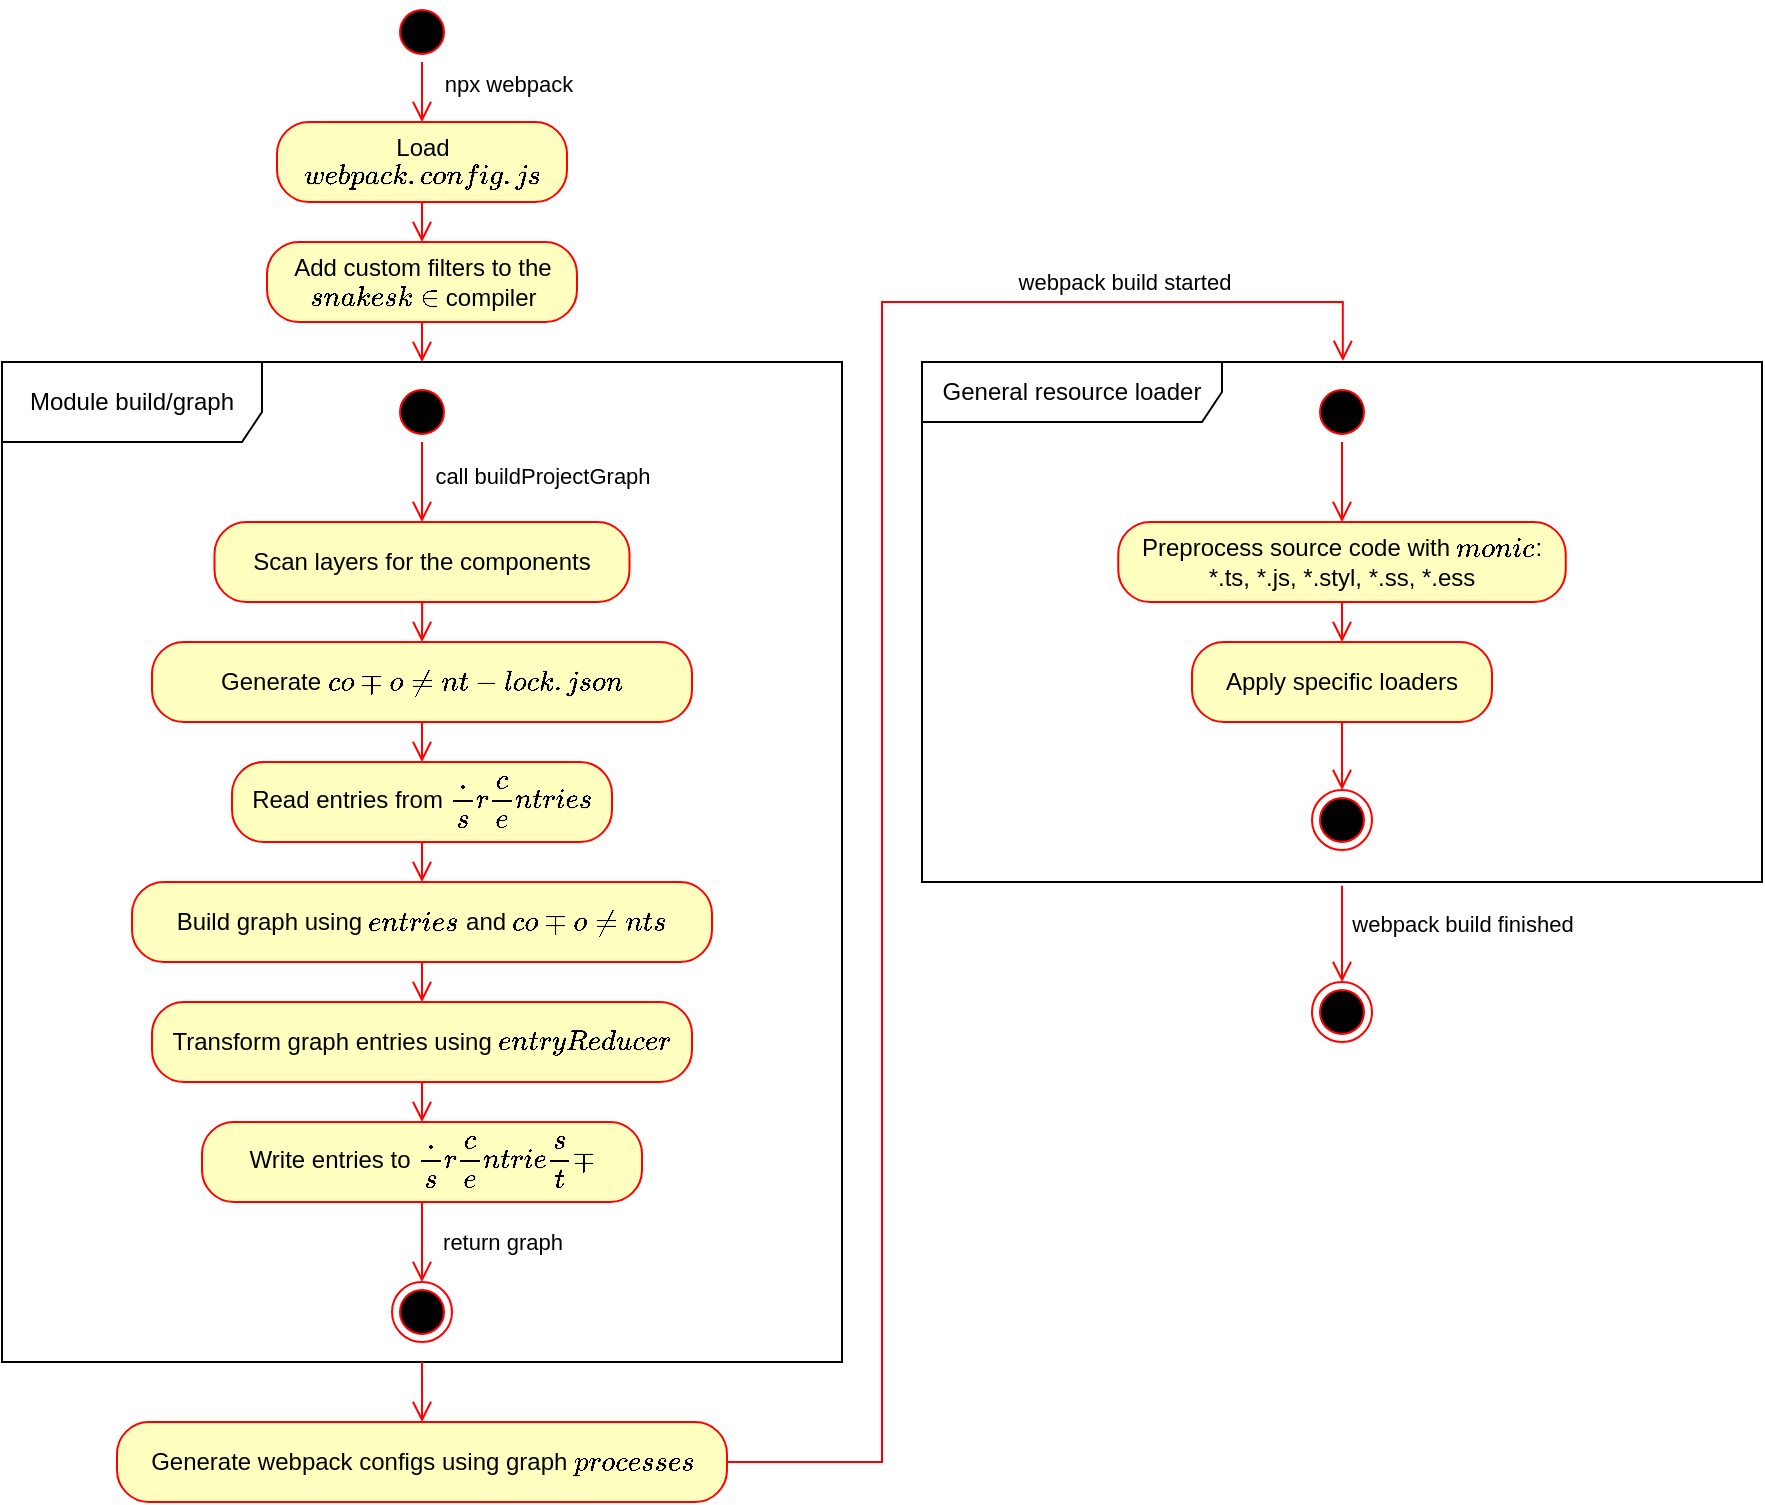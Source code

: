<mxfile version="21.5.2" type="device">
  <diagram id="MO36SUX-phx2zP9oF5MO" name="Diagram">
    <mxGraphModel dx="1013" dy="595" grid="1" gridSize="10" guides="1" tooltips="1" connect="1" arrows="1" fold="1" page="1" pageScale="1" pageWidth="1169" pageHeight="827" math="0" shadow="0">
      <root>
        <mxCell id="0" />
        <mxCell id="1" parent="0" />
        <mxCell id="o0qLOKtc2_3s7QAt51XD-1" value="" style="ellipse;html=1;shape=startState;fillColor=#000000;strokeColor=#ff0000;" parent="1" vertex="1">
          <mxGeometry x="340" y="30" width="30" height="30" as="geometry" />
        </mxCell>
        <mxCell id="o0qLOKtc2_3s7QAt51XD-2" value="npx webpack" style="edgeStyle=orthogonalEdgeStyle;html=1;verticalAlign=bottom;endArrow=open;endSize=8;strokeColor=#ff0000;rounded=0;entryX=0.5;entryY=0;entryDx=0;entryDy=0;labelBackgroundColor=none;" parent="1" source="o0qLOKtc2_3s7QAt51XD-1" target="o0qLOKtc2_3s7QAt51XD-8" edge="1">
          <mxGeometry x="0.333" y="43" relative="1" as="geometry">
            <mxPoint x="325" y="55" as="targetPoint" />
            <mxPoint as="offset" />
          </mxGeometry>
        </mxCell>
        <mxCell id="o0qLOKtc2_3s7QAt51XD-8" value="Load `webpack.config.js`" style="rounded=1;whiteSpace=wrap;html=1;arcSize=40;fontColor=#000000;fillColor=#ffffc0;strokeColor=#ff0000;" parent="1" vertex="1">
          <mxGeometry x="282.5" y="90" width="145" height="40" as="geometry" />
        </mxCell>
        <mxCell id="o0qLOKtc2_3s7QAt51XD-9" value="" style="edgeStyle=orthogonalEdgeStyle;html=1;verticalAlign=bottom;endArrow=open;endSize=8;strokeColor=#ff0000;rounded=0;entryX=0.5;entryY=0;entryDx=0;entryDy=0;exitX=0.5;exitY=1;exitDx=0;exitDy=0;" parent="1" source="o0qLOKtc2_3s7QAt51XD-8" target="1CdYHY1DXBlxS5NRej0N-1" edge="1">
          <mxGeometry relative="1" as="geometry">
            <mxPoint x="659" y="90" as="targetPoint" />
          </mxGeometry>
        </mxCell>
        <mxCell id="1CdYHY1DXBlxS5NRej0N-1" value="Add custom filters to the `snakeskin` compiler" style="rounded=1;whiteSpace=wrap;html=1;arcSize=40;fontColor=#000000;fillColor=#ffffc0;strokeColor=#ff0000;" parent="1" vertex="1">
          <mxGeometry x="277.5" y="150" width="155" height="40" as="geometry" />
        </mxCell>
        <mxCell id="1CdYHY1DXBlxS5NRej0N-2" value="" style="edgeStyle=orthogonalEdgeStyle;html=1;verticalAlign=bottom;endArrow=open;endSize=8;strokeColor=#ff0000;rounded=0;" parent="1" source="1CdYHY1DXBlxS5NRej0N-1" target="DqJeprJjZf3M_tLrTng0-1" edge="1">
          <mxGeometry relative="1" as="geometry">
            <mxPoint x="755" y="70" as="targetPoint" />
          </mxGeometry>
        </mxCell>
        <mxCell id="qnqlYDa25HVsb-79lkzc-43" value="" style="group" parent="1" vertex="1" connectable="0">
          <mxGeometry x="145" y="210" width="420" height="500" as="geometry" />
        </mxCell>
        <mxCell id="DqJeprJjZf3M_tLrTng0-1" value="Module build/graph" style="shape=umlFrame;whiteSpace=wrap;html=1;pointerEvents=0;width=130;height=40;" parent="qnqlYDa25HVsb-79lkzc-43" vertex="1">
          <mxGeometry width="420" height="500" as="geometry" />
        </mxCell>
        <mxCell id="qnqlYDa25HVsb-79lkzc-1" value="" style="ellipse;html=1;shape=endState;fillColor=#000000;strokeColor=#ff0000;" parent="qnqlYDa25HVsb-79lkzc-43" vertex="1">
          <mxGeometry x="195" y="460" width="30" height="30" as="geometry" />
        </mxCell>
        <mxCell id="qnqlYDa25HVsb-79lkzc-2" value="" style="ellipse;html=1;shape=startState;fillColor=#000000;strokeColor=#ff0000;" parent="qnqlYDa25HVsb-79lkzc-43" vertex="1">
          <mxGeometry x="195" y="10" width="30" height="30" as="geometry" />
        </mxCell>
        <mxCell id="qnqlYDa25HVsb-79lkzc-3" value="" style="edgeStyle=orthogonalEdgeStyle;html=1;verticalAlign=bottom;endArrow=open;endSize=8;strokeColor=#ff0000;rounded=0;entryX=0.5;entryY=0;entryDx=0;entryDy=0;exitX=0.5;exitY=1;exitDx=0;exitDy=0;" parent="qnqlYDa25HVsb-79lkzc-43" source="qnqlYDa25HVsb-79lkzc-2" target="qnqlYDa25HVsb-79lkzc-5" edge="1">
          <mxGeometry relative="1" as="geometry">
            <mxPoint x="209.6" y="54.0" as="targetPoint" />
            <mxPoint x="210" y="30" as="sourcePoint" />
            <Array as="points" />
          </mxGeometry>
        </mxCell>
        <mxCell id="qnqlYDa25HVsb-79lkzc-36" value="call buildProjectGraph" style="edgeLabel;html=1;align=center;verticalAlign=middle;resizable=0;points=[];labelBackgroundColor=none;" parent="qnqlYDa25HVsb-79lkzc-3" vertex="1" connectable="0">
          <mxGeometry x="-0.18" relative="1" as="geometry">
            <mxPoint x="60" as="offset" />
          </mxGeometry>
        </mxCell>
        <mxCell id="qnqlYDa25HVsb-79lkzc-5" value="Scan layers for the components" style="rounded=1;whiteSpace=wrap;html=1;arcSize=40;fontColor=#000000;fillColor=#ffffc0;strokeColor=#ff0000;" parent="qnqlYDa25HVsb-79lkzc-43" vertex="1">
          <mxGeometry x="106.25" y="80" width="207.5" height="40" as="geometry" />
        </mxCell>
        <mxCell id="qnqlYDa25HVsb-79lkzc-6" value="" style="edgeStyle=orthogonalEdgeStyle;html=1;verticalAlign=bottom;endArrow=open;endSize=8;strokeColor=#ff0000;rounded=0;entryX=0.5;entryY=0;entryDx=0;entryDy=0;" parent="qnqlYDa25HVsb-79lkzc-43" source="qnqlYDa25HVsb-79lkzc-5" target="qnqlYDa25HVsb-79lkzc-7" edge="1">
          <mxGeometry relative="1" as="geometry">
            <mxPoint x="255" y="385" as="targetPoint" />
          </mxGeometry>
        </mxCell>
        <mxCell id="qnqlYDa25HVsb-79lkzc-7" value="Generate `component-lock.json`" style="rounded=1;whiteSpace=wrap;html=1;arcSize=40;fontColor=#000000;fillColor=#ffffc0;strokeColor=#ff0000;" parent="qnqlYDa25HVsb-79lkzc-43" vertex="1">
          <mxGeometry x="75" y="140" width="270" height="40" as="geometry" />
        </mxCell>
        <mxCell id="qnqlYDa25HVsb-79lkzc-8" value="" style="edgeStyle=orthogonalEdgeStyle;html=1;verticalAlign=bottom;endArrow=open;endSize=8;strokeColor=#ff0000;rounded=0;entryX=0.5;entryY=0;entryDx=0;entryDy=0;exitX=0.5;exitY=1;exitDx=0;exitDy=0;" parent="qnqlYDa25HVsb-79lkzc-43" source="qnqlYDa25HVsb-79lkzc-7" target="qnqlYDa25HVsb-79lkzc-21" edge="1">
          <mxGeometry relative="1" as="geometry">
            <mxPoint x="225" y="390" as="targetPoint" />
          </mxGeometry>
        </mxCell>
        <mxCell id="qnqlYDa25HVsb-79lkzc-21" value="Read entries from `./src/entries`" style="rounded=1;whiteSpace=wrap;html=1;arcSize=40;fontColor=#000000;fillColor=#ffffc0;strokeColor=#ff0000;" parent="qnqlYDa25HVsb-79lkzc-43" vertex="1">
          <mxGeometry x="115" y="200" width="190" height="40" as="geometry" />
        </mxCell>
        <mxCell id="qnqlYDa25HVsb-79lkzc-22" value="Transform graph entries using `entryReducer`" style="rounded=1;whiteSpace=wrap;html=1;arcSize=40;fontColor=#000000;fillColor=#ffffc0;strokeColor=#ff0000;" parent="qnqlYDa25HVsb-79lkzc-43" vertex="1">
          <mxGeometry x="75" y="320" width="270" height="40" as="geometry" />
        </mxCell>
        <mxCell id="qnqlYDa25HVsb-79lkzc-23" value="Write entries to `./src/entries/tmp`" style="rounded=1;whiteSpace=wrap;html=1;arcSize=40;fontColor=#000000;fillColor=#ffffc0;strokeColor=#ff0000;" parent="qnqlYDa25HVsb-79lkzc-43" vertex="1">
          <mxGeometry x="100" y="380" width="220" height="40" as="geometry" />
        </mxCell>
        <mxCell id="qnqlYDa25HVsb-79lkzc-25" value="" style="edgeStyle=orthogonalEdgeStyle;html=1;verticalAlign=bottom;endArrow=open;endSize=8;strokeColor=#ff0000;rounded=0;exitX=0.5;exitY=1;exitDx=0;exitDy=0;entryX=0.5;entryY=0;entryDx=0;entryDy=0;" parent="qnqlYDa25HVsb-79lkzc-43" source="qnqlYDa25HVsb-79lkzc-21" target="qnqlYDa25HVsb-79lkzc-30" edge="1">
          <mxGeometry relative="1" as="geometry">
            <mxPoint x="185" y="330" as="targetPoint" />
            <mxPoint x="337.5" y="290" as="sourcePoint" />
            <Array as="points">
              <mxPoint x="210" y="260" />
              <mxPoint x="210" y="260" />
            </Array>
          </mxGeometry>
        </mxCell>
        <mxCell id="qnqlYDa25HVsb-79lkzc-27" value="" style="edgeStyle=orthogonalEdgeStyle;html=1;verticalAlign=bottom;endArrow=open;endSize=8;strokeColor=#ff0000;rounded=0;exitX=0.5;exitY=1;exitDx=0;exitDy=0;" parent="qnqlYDa25HVsb-79lkzc-43" source="qnqlYDa25HVsb-79lkzc-22" target="qnqlYDa25HVsb-79lkzc-23" edge="1">
          <mxGeometry relative="1" as="geometry">
            <mxPoint x="195" y="350" as="targetPoint" />
            <mxPoint x="195" y="330" as="sourcePoint" />
          </mxGeometry>
        </mxCell>
        <mxCell id="qnqlYDa25HVsb-79lkzc-30" value="Build graph using `entries` and `components`" style="rounded=1;whiteSpace=wrap;html=1;arcSize=40;fontColor=#000000;fillColor=#ffffc0;strokeColor=#ff0000;" parent="qnqlYDa25HVsb-79lkzc-43" vertex="1">
          <mxGeometry x="65" y="260" width="290" height="40" as="geometry" />
        </mxCell>
        <mxCell id="qnqlYDa25HVsb-79lkzc-31" value="" style="edgeStyle=orthogonalEdgeStyle;html=1;verticalAlign=bottom;endArrow=open;endSize=8;strokeColor=#ff0000;rounded=0;entryX=0.5;entryY=0;entryDx=0;entryDy=0;" parent="qnqlYDa25HVsb-79lkzc-43" source="qnqlYDa25HVsb-79lkzc-30" target="qnqlYDa25HVsb-79lkzc-22" edge="1">
          <mxGeometry relative="1" as="geometry">
            <mxPoint x="340" y="440" as="targetPoint" />
          </mxGeometry>
        </mxCell>
        <mxCell id="qnqlYDa25HVsb-79lkzc-33" value="" style="edgeStyle=orthogonalEdgeStyle;html=1;verticalAlign=bottom;endArrow=open;endSize=8;strokeColor=#ff0000;rounded=0;exitX=0.5;exitY=1;exitDx=0;exitDy=0;" parent="qnqlYDa25HVsb-79lkzc-43" source="qnqlYDa25HVsb-79lkzc-23" target="qnqlYDa25HVsb-79lkzc-1" edge="1">
          <mxGeometry relative="1" as="geometry">
            <mxPoint x="220" y="390" as="targetPoint" />
            <mxPoint x="220" y="370" as="sourcePoint" />
          </mxGeometry>
        </mxCell>
        <mxCell id="qnqlYDa25HVsb-79lkzc-35" value="return graph" style="edgeLabel;html=1;align=center;verticalAlign=middle;resizable=0;points=[];labelBackgroundColor=none;" parent="qnqlYDa25HVsb-79lkzc-33" vertex="1" connectable="0">
          <mxGeometry x="-0.213" y="-1" relative="1" as="geometry">
            <mxPoint x="41" y="4" as="offset" />
          </mxGeometry>
        </mxCell>
        <mxCell id="qnqlYDa25HVsb-79lkzc-44" value="" style="edgeStyle=orthogonalEdgeStyle;html=1;verticalAlign=bottom;endArrow=open;endSize=8;strokeColor=#ff0000;rounded=0;entryX=0.5;entryY=0;entryDx=0;entryDy=0;" parent="1" source="DqJeprJjZf3M_tLrTng0-1" target="qnqlYDa25HVsb-79lkzc-45" edge="1">
          <mxGeometry relative="1" as="geometry">
            <mxPoint x="365" y="160" as="targetPoint" />
            <mxPoint x="365" y="140" as="sourcePoint" />
          </mxGeometry>
        </mxCell>
        <mxCell id="qnqlYDa25HVsb-79lkzc-45" value="Generate webpack configs using graph `processes`" style="rounded=1;whiteSpace=wrap;html=1;arcSize=40;fontColor=#000000;fillColor=#ffffc0;strokeColor=#ff0000;" parent="1" vertex="1">
          <mxGeometry x="202.5" y="740" width="305" height="40" as="geometry" />
        </mxCell>
        <mxCell id="qnqlYDa25HVsb-79lkzc-46" value="" style="edgeStyle=orthogonalEdgeStyle;html=1;verticalAlign=bottom;endArrow=open;endSize=8;strokeColor=#ff0000;rounded=0;exitX=1;exitY=0.5;exitDx=0;exitDy=0;entryX=0.501;entryY=-0.002;entryDx=0;entryDy=0;entryPerimeter=0;" parent="1" source="qnqlYDa25HVsb-79lkzc-45" target="qnqlYDa25HVsb-79lkzc-42" edge="1">
          <mxGeometry relative="1" as="geometry">
            <mxPoint x="815" y="700" as="targetPoint" />
            <Array as="points">
              <mxPoint x="585" y="760" />
              <mxPoint x="585" y="180" />
              <mxPoint x="815" y="180" />
            </Array>
          </mxGeometry>
        </mxCell>
        <mxCell id="dblnGr5OLP8E2wwCGFug-3" value="webpack build started" style="edgeLabel;html=1;align=center;verticalAlign=middle;resizable=0;points=[];labelBackgroundColor=none;" vertex="1" connectable="0" parent="qnqlYDa25HVsb-79lkzc-46">
          <mxGeometry x="0.794" y="-1" relative="1" as="geometry">
            <mxPoint x="-45" y="-11" as="offset" />
          </mxGeometry>
        </mxCell>
        <mxCell id="dblnGr5OLP8E2wwCGFug-11" value="" style="ellipse;html=1;shape=endState;fillColor=#000000;strokeColor=#ff0000;" vertex="1" parent="1">
          <mxGeometry x="800" y="520" width="30" height="30" as="geometry" />
        </mxCell>
        <mxCell id="dblnGr5OLP8E2wwCGFug-12" value="" style="edgeStyle=orthogonalEdgeStyle;html=1;verticalAlign=bottom;endArrow=open;endSize=8;strokeColor=#ff0000;rounded=0;entryX=0.5;entryY=0;entryDx=0;entryDy=0;exitX=0.5;exitY=1.007;exitDx=0;exitDy=0;exitPerimeter=0;" edge="1" parent="1" source="qnqlYDa25HVsb-79lkzc-42" target="dblnGr5OLP8E2wwCGFug-11">
          <mxGeometry relative="1" as="geometry">
            <mxPoint x="825" y="434" as="targetPoint" />
            <mxPoint x="845" y="490" as="sourcePoint" />
          </mxGeometry>
        </mxCell>
        <mxCell id="dblnGr5OLP8E2wwCGFug-13" value="webpack build finished" style="edgeLabel;html=1;align=center;verticalAlign=middle;resizable=0;points=[];labelBackgroundColor=none;" vertex="1" connectable="0" parent="dblnGr5OLP8E2wwCGFug-12">
          <mxGeometry x="-0.235" y="2" relative="1" as="geometry">
            <mxPoint x="58" as="offset" />
          </mxGeometry>
        </mxCell>
        <mxCell id="dblnGr5OLP8E2wwCGFug-14" value="" style="group" vertex="1" connectable="0" parent="1">
          <mxGeometry x="605" y="210" width="420" height="260" as="geometry" />
        </mxCell>
        <mxCell id="qnqlYDa25HVsb-79lkzc-42" value="General resource loader" style="shape=umlFrame;whiteSpace=wrap;html=1;pointerEvents=0;width=150;height=30;" parent="dblnGr5OLP8E2wwCGFug-14" vertex="1">
          <mxGeometry width="420" height="260" as="geometry" />
        </mxCell>
        <mxCell id="qnqlYDa25HVsb-79lkzc-48" value="" style="ellipse;html=1;shape=startState;fillColor=#000000;strokeColor=#ff0000;" parent="dblnGr5OLP8E2wwCGFug-14" vertex="1">
          <mxGeometry x="195" y="10" width="30" height="30" as="geometry" />
        </mxCell>
        <mxCell id="qnqlYDa25HVsb-79lkzc-49" value="" style="edgeStyle=orthogonalEdgeStyle;html=1;verticalAlign=bottom;endArrow=open;endSize=8;strokeColor=#ff0000;rounded=0;entryX=0.5;entryY=0;entryDx=0;entryDy=0;" parent="dblnGr5OLP8E2wwCGFug-14" source="qnqlYDa25HVsb-79lkzc-48" edge="1" target="dblnGr5OLP8E2wwCGFug-5">
          <mxGeometry relative="1" as="geometry">
            <mxPoint x="210" y="100" as="targetPoint" />
          </mxGeometry>
        </mxCell>
        <mxCell id="dblnGr5OLP8E2wwCGFug-5" value="Preprocess source code with `monic`:&lt;br&gt;*.ts, *.js, *.styl, *.ss, *.ess" style="rounded=1;whiteSpace=wrap;html=1;arcSize=40;fontColor=#000000;fillColor=#ffffc0;strokeColor=#ff0000;" vertex="1" parent="dblnGr5OLP8E2wwCGFug-14">
          <mxGeometry x="98.13" y="80" width="223.75" height="40" as="geometry" />
        </mxCell>
        <mxCell id="dblnGr5OLP8E2wwCGFug-6" value="Apply specific loaders" style="rounded=1;whiteSpace=wrap;html=1;arcSize=40;fontColor=#000000;fillColor=#ffffc0;strokeColor=#ff0000;" vertex="1" parent="dblnGr5OLP8E2wwCGFug-14">
          <mxGeometry x="135" y="140" width="150" height="40" as="geometry" />
        </mxCell>
        <mxCell id="dblnGr5OLP8E2wwCGFug-8" value="" style="edgeStyle=orthogonalEdgeStyle;html=1;verticalAlign=bottom;endArrow=open;endSize=8;strokeColor=#ff0000;rounded=0;exitX=0.5;exitY=1;exitDx=0;exitDy=0;entryX=0.5;entryY=0;entryDx=0;entryDy=0;" edge="1" parent="dblnGr5OLP8E2wwCGFug-14" source="dblnGr5OLP8E2wwCGFug-5" target="dblnGr5OLP8E2wwCGFug-6">
          <mxGeometry relative="1" as="geometry">
            <mxPoint x="210" y="140" as="targetPoint" />
            <mxPoint x="160" y="170" as="sourcePoint" />
          </mxGeometry>
        </mxCell>
        <mxCell id="dblnGr5OLP8E2wwCGFug-9" value="" style="ellipse;html=1;shape=endState;fillColor=#000000;strokeColor=#ff0000;" vertex="1" parent="dblnGr5OLP8E2wwCGFug-14">
          <mxGeometry x="195" y="214" width="30" height="30" as="geometry" />
        </mxCell>
        <mxCell id="dblnGr5OLP8E2wwCGFug-10" value="" style="edgeStyle=orthogonalEdgeStyle;html=1;verticalAlign=bottom;endArrow=open;endSize=8;strokeColor=#ff0000;rounded=0;entryX=0.5;entryY=0;entryDx=0;entryDy=0;exitX=0.5;exitY=1;exitDx=0;exitDy=0;" edge="1" parent="dblnGr5OLP8E2wwCGFug-14" source="dblnGr5OLP8E2wwCGFug-6" target="dblnGr5OLP8E2wwCGFug-9">
          <mxGeometry relative="1" as="geometry">
            <mxPoint x="220" y="90" as="targetPoint" />
            <mxPoint x="220" y="50" as="sourcePoint" />
          </mxGeometry>
        </mxCell>
      </root>
    </mxGraphModel>
  </diagram>
</mxfile>
